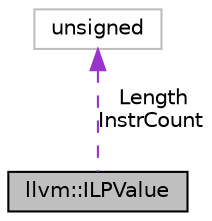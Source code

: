 digraph "llvm::ILPValue"
{
 // LATEX_PDF_SIZE
  bgcolor="transparent";
  edge [fontname="Helvetica",fontsize="10",labelfontname="Helvetica",labelfontsize="10"];
  node [fontname="Helvetica",fontsize="10",shape=record];
  Node1 [label="llvm::ILPValue",height=0.2,width=0.4,color="black", fillcolor="grey75", style="filled", fontcolor="black",tooltip="Represent the ILP of the subDAG rooted at a DAG node."];
  Node2 -> Node1 [dir="back",color="darkorchid3",fontsize="10",style="dashed",label=" Length\nInstrCount" ,fontname="Helvetica"];
  Node2 [label="unsigned",height=0.2,width=0.4,color="grey75",tooltip=" "];
}

